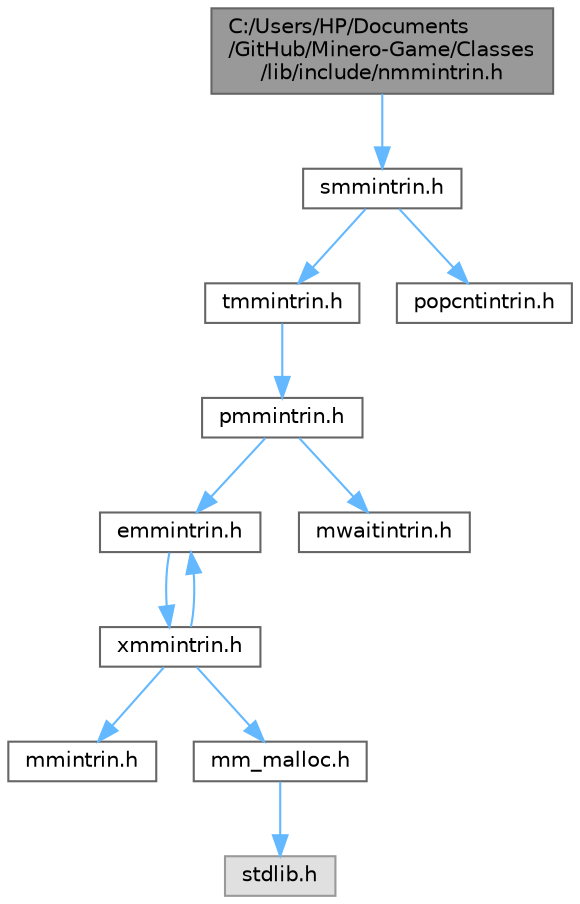 digraph "C:/Users/HP/Documents/GitHub/Minero-Game/Classes/lib/include/nmmintrin.h"
{
 // LATEX_PDF_SIZE
  bgcolor="transparent";
  edge [fontname=Helvetica,fontsize=10,labelfontname=Helvetica,labelfontsize=10];
  node [fontname=Helvetica,fontsize=10,shape=box,height=0.2,width=0.4];
  Node1 [id="Node000001",label="C:/Users/HP/Documents\l/GitHub/Minero-Game/Classes\l/lib/include/nmmintrin.h",height=0.2,width=0.4,color="gray40", fillcolor="grey60", style="filled", fontcolor="black",tooltip=" "];
  Node1 -> Node2 [id="edge23_Node000001_Node000002",color="steelblue1",style="solid",tooltip=" "];
  Node2 [id="Node000002",label="smmintrin.h",height=0.2,width=0.4,color="grey40", fillcolor="white", style="filled",URL="$_classes_2lib_2include_2smmintrin_8h.html",tooltip=" "];
  Node2 -> Node3 [id="edge24_Node000002_Node000003",color="steelblue1",style="solid",tooltip=" "];
  Node3 [id="Node000003",label="tmmintrin.h",height=0.2,width=0.4,color="grey40", fillcolor="white", style="filled",URL="$_classes_2lib_2include_2tmmintrin_8h.html",tooltip=" "];
  Node3 -> Node4 [id="edge25_Node000003_Node000004",color="steelblue1",style="solid",tooltip=" "];
  Node4 [id="Node000004",label="pmmintrin.h",height=0.2,width=0.4,color="grey40", fillcolor="white", style="filled",URL="$_classes_2lib_2include_2pmmintrin_8h.html",tooltip=" "];
  Node4 -> Node5 [id="edge26_Node000004_Node000005",color="steelblue1",style="solid",tooltip=" "];
  Node5 [id="Node000005",label="emmintrin.h",height=0.2,width=0.4,color="grey40", fillcolor="white", style="filled",URL="$_classes_2lib_2include_2emmintrin_8h.html",tooltip=" "];
  Node5 -> Node6 [id="edge27_Node000005_Node000006",color="steelblue1",style="solid",tooltip=" "];
  Node6 [id="Node000006",label="xmmintrin.h",height=0.2,width=0.4,color="grey40", fillcolor="white", style="filled",URL="$_classes_2lib_2include_2xmmintrin_8h.html",tooltip=" "];
  Node6 -> Node7 [id="edge28_Node000006_Node000007",color="steelblue1",style="solid",tooltip=" "];
  Node7 [id="Node000007",label="mmintrin.h",height=0.2,width=0.4,color="grey40", fillcolor="white", style="filled",URL="$_classes_2lib_2include_2mmintrin_8h.html",tooltip=" "];
  Node6 -> Node8 [id="edge29_Node000006_Node000008",color="steelblue1",style="solid",tooltip=" "];
  Node8 [id="Node000008",label="mm_malloc.h",height=0.2,width=0.4,color="grey40", fillcolor="white", style="filled",URL="$_classes_2lib_2include_2mm__malloc_8h.html",tooltip=" "];
  Node8 -> Node9 [id="edge30_Node000008_Node000009",color="steelblue1",style="solid",tooltip=" "];
  Node9 [id="Node000009",label="stdlib.h",height=0.2,width=0.4,color="grey60", fillcolor="#E0E0E0", style="filled",tooltip=" "];
  Node6 -> Node5 [id="edge31_Node000006_Node000005",color="steelblue1",style="solid",tooltip=" "];
  Node4 -> Node10 [id="edge32_Node000004_Node000010",color="steelblue1",style="solid",tooltip=" "];
  Node10 [id="Node000010",label="mwaitintrin.h",height=0.2,width=0.4,color="grey40", fillcolor="white", style="filled",URL="$_classes_2lib_2include_2mwaitintrin_8h.html",tooltip=" "];
  Node2 -> Node11 [id="edge33_Node000002_Node000011",color="steelblue1",style="solid",tooltip=" "];
  Node11 [id="Node000011",label="popcntintrin.h",height=0.2,width=0.4,color="grey40", fillcolor="white", style="filled",URL="$_classes_2lib_2include_2popcntintrin_8h.html",tooltip=" "];
}
